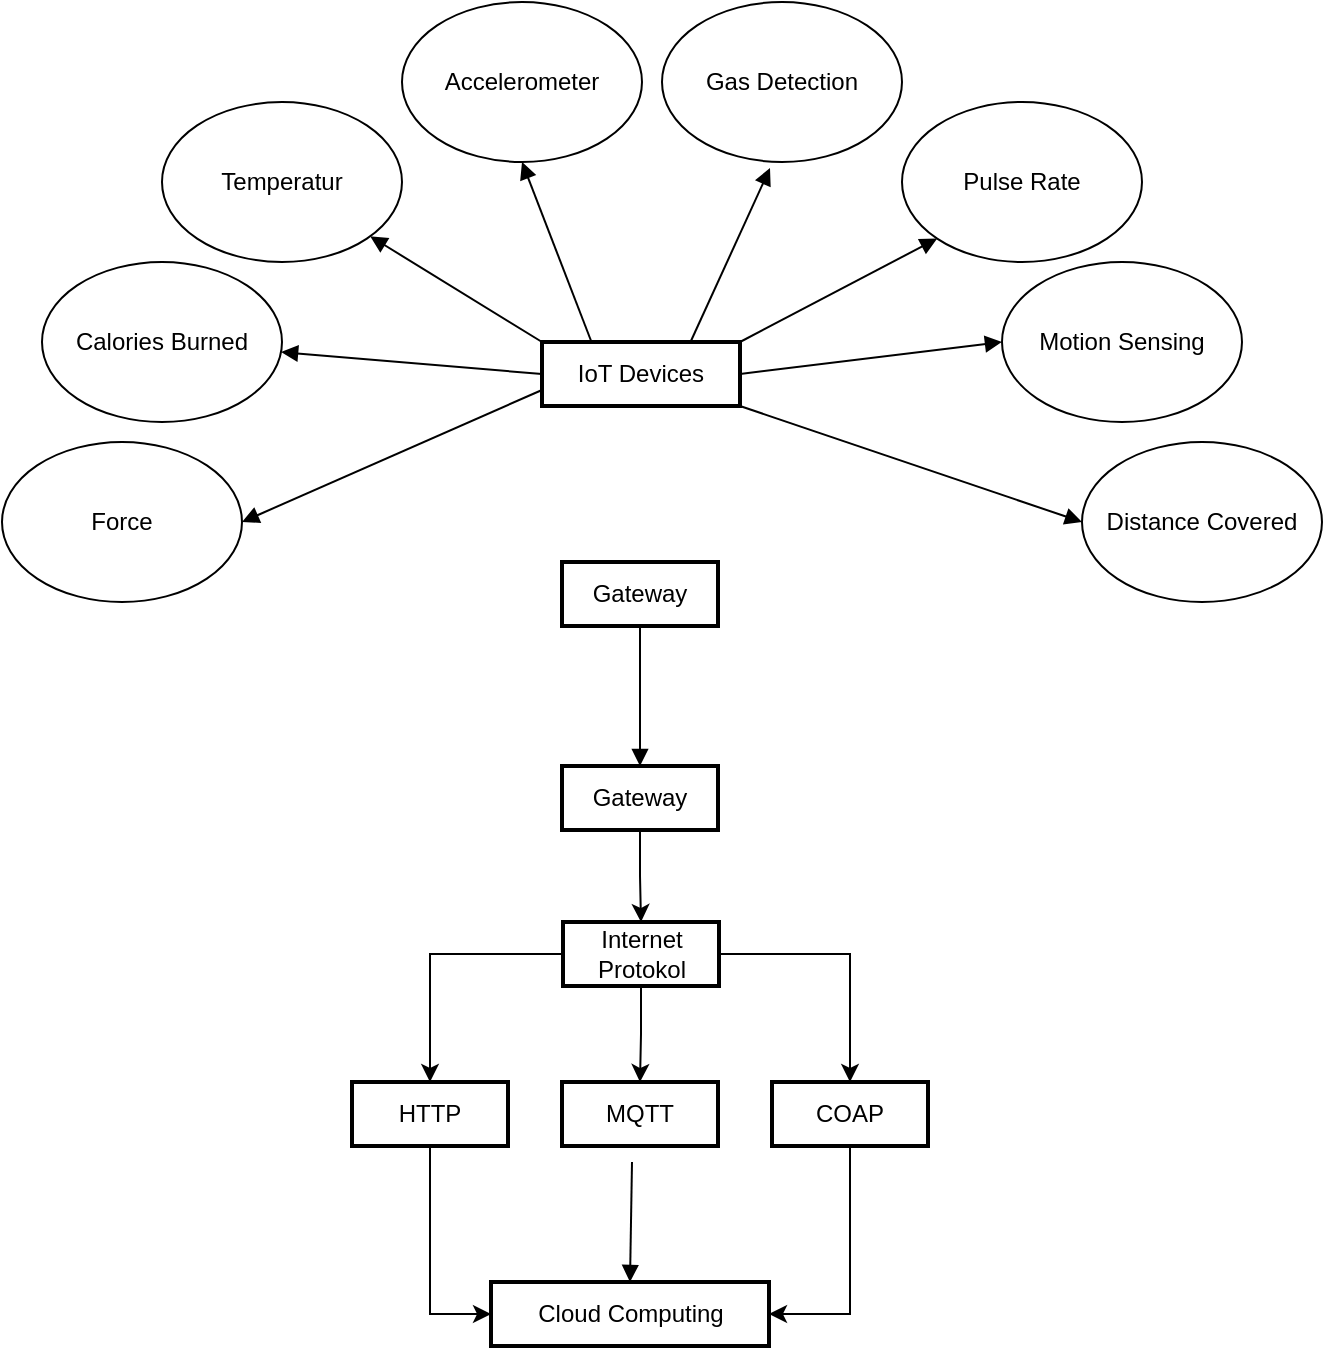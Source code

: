 <mxfile version="24.6.4" type="github">
  <diagram name="Page-1" id="T51pM6Pi1olheB1LY3zC">
    <mxGraphModel dx="2284" dy="1947" grid="1" gridSize="10" guides="1" tooltips="1" connect="1" arrows="1" fold="1" page="1" pageScale="1" pageWidth="850" pageHeight="1100" math="0" shadow="0">
      <root>
        <mxCell id="0" />
        <mxCell id="1" parent="0" />
        <mxCell id="2" value="IoT Devices" style="whiteSpace=wrap;strokeWidth=2;" parent="1" vertex="1">
          <mxGeometry x="20" y="-130" width="99" height="32" as="geometry" />
        </mxCell>
        <mxCell id="9oqEVo0XpmIQTY5gGPw8-28" value="" style="edgeStyle=orthogonalEdgeStyle;rounded=0;orthogonalLoop=1;jettySize=auto;html=1;" edge="1" parent="1" source="3" target="9oqEVo0XpmIQTY5gGPw8-27">
          <mxGeometry relative="1" as="geometry" />
        </mxCell>
        <mxCell id="3" value="Gateway" style="whiteSpace=wrap;strokeWidth=2;" parent="1" vertex="1">
          <mxGeometry x="30" y="82" width="78" height="32" as="geometry" />
        </mxCell>
        <mxCell id="4" value="Cloud Computing" style="whiteSpace=wrap;strokeWidth=2;" parent="1" vertex="1">
          <mxGeometry x="-5.5" y="340" width="139" height="32" as="geometry" />
        </mxCell>
        <mxCell id="11" value="" style="curved=1;startArrow=none;endArrow=block;entryX=0.5;entryY=0;exitX=0.5;exitY=1;exitDx=0;exitDy=0;" parent="1" source="9oqEVo0XpmIQTY5gGPw8-45" target="3" edge="1">
          <mxGeometry relative="1" as="geometry">
            <Array as="points" />
            <mxPoint x="70" y="20" as="sourcePoint" />
          </mxGeometry>
        </mxCell>
        <mxCell id="12" value="" style="curved=1;startArrow=none;endArrow=block;entryX=0.5;entryY=0;" parent="1" target="4" edge="1">
          <mxGeometry relative="1" as="geometry">
            <Array as="points" />
            <mxPoint x="65" y="280" as="sourcePoint" />
          </mxGeometry>
        </mxCell>
        <mxCell id="9oqEVo0XpmIQTY5gGPw8-18" value="Calories Burned" style="ellipse;whiteSpace=wrap;html=1;" vertex="1" parent="1">
          <mxGeometry x="-230" y="-170" width="120" height="80" as="geometry" />
        </mxCell>
        <mxCell id="9oqEVo0XpmIQTY5gGPw8-19" value="Temperatur" style="ellipse;whiteSpace=wrap;html=1;" vertex="1" parent="1">
          <mxGeometry x="-170" y="-250" width="120" height="80" as="geometry" />
        </mxCell>
        <mxCell id="9oqEVo0XpmIQTY5gGPw8-20" value="Force" style="ellipse;whiteSpace=wrap;html=1;" vertex="1" parent="1">
          <mxGeometry x="-250" y="-80" width="120" height="80" as="geometry" />
        </mxCell>
        <mxCell id="9oqEVo0XpmIQTY5gGPw8-21" value="Accelerometer" style="ellipse;whiteSpace=wrap;html=1;" vertex="1" parent="1">
          <mxGeometry x="-50" y="-300" width="120" height="80" as="geometry" />
        </mxCell>
        <mxCell id="9oqEVo0XpmIQTY5gGPw8-22" value="Gas Detection" style="ellipse;whiteSpace=wrap;html=1;" vertex="1" parent="1">
          <mxGeometry x="80" y="-300" width="120" height="80" as="geometry" />
        </mxCell>
        <mxCell id="9oqEVo0XpmIQTY5gGPw8-23" value="Pulse Rate" style="ellipse;whiteSpace=wrap;html=1;" vertex="1" parent="1">
          <mxGeometry x="200" y="-250" width="120" height="80" as="geometry" />
        </mxCell>
        <mxCell id="9oqEVo0XpmIQTY5gGPw8-24" value="HTTP" style="whiteSpace=wrap;strokeWidth=2;" vertex="1" parent="1">
          <mxGeometry x="-75" y="240" width="78" height="32" as="geometry" />
        </mxCell>
        <mxCell id="9oqEVo0XpmIQTY5gGPw8-25" value="MQTT" style="whiteSpace=wrap;strokeWidth=2;" vertex="1" parent="1">
          <mxGeometry x="30" y="240" width="78" height="32" as="geometry" />
        </mxCell>
        <mxCell id="9oqEVo0XpmIQTY5gGPw8-26" value="COAP" style="whiteSpace=wrap;strokeWidth=2;" vertex="1" parent="1">
          <mxGeometry x="135" y="240" width="78" height="32" as="geometry" />
        </mxCell>
        <mxCell id="9oqEVo0XpmIQTY5gGPw8-29" value="" style="edgeStyle=orthogonalEdgeStyle;rounded=0;orthogonalLoop=1;jettySize=auto;html=1;" edge="1" parent="1" source="9oqEVo0XpmIQTY5gGPw8-27" target="9oqEVo0XpmIQTY5gGPw8-25">
          <mxGeometry relative="1" as="geometry" />
        </mxCell>
        <mxCell id="9oqEVo0XpmIQTY5gGPw8-27" value="Internet Protokol" style="whiteSpace=wrap;strokeWidth=2;" vertex="1" parent="1">
          <mxGeometry x="30.5" y="160" width="78" height="32" as="geometry" />
        </mxCell>
        <mxCell id="9oqEVo0XpmIQTY5gGPw8-30" value="" style="edgeStyle=orthogonalEdgeStyle;rounded=0;orthogonalLoop=1;jettySize=auto;html=1;exitX=1;exitY=0.5;exitDx=0;exitDy=0;entryX=0.5;entryY=0;entryDx=0;entryDy=0;" edge="1" parent="1" source="9oqEVo0XpmIQTY5gGPw8-27" target="9oqEVo0XpmIQTY5gGPw8-26">
          <mxGeometry relative="1" as="geometry">
            <mxPoint x="80" y="202" as="sourcePoint" />
            <mxPoint x="79" y="250" as="targetPoint" />
          </mxGeometry>
        </mxCell>
        <mxCell id="9oqEVo0XpmIQTY5gGPw8-31" value="" style="edgeStyle=orthogonalEdgeStyle;rounded=0;orthogonalLoop=1;jettySize=auto;html=1;exitX=0;exitY=0.5;exitDx=0;exitDy=0;entryX=0.5;entryY=0;entryDx=0;entryDy=0;" edge="1" parent="1" source="9oqEVo0XpmIQTY5gGPw8-27" target="9oqEVo0XpmIQTY5gGPw8-24">
          <mxGeometry relative="1" as="geometry">
            <mxPoint x="119" y="186" as="sourcePoint" />
            <mxPoint x="184" y="250" as="targetPoint" />
          </mxGeometry>
        </mxCell>
        <mxCell id="9oqEVo0XpmIQTY5gGPw8-32" value="" style="edgeStyle=orthogonalEdgeStyle;rounded=0;orthogonalLoop=1;jettySize=auto;html=1;exitX=0.5;exitY=1;exitDx=0;exitDy=0;entryX=1;entryY=0.5;entryDx=0;entryDy=0;" edge="1" parent="1" source="9oqEVo0XpmIQTY5gGPw8-26" target="4">
          <mxGeometry relative="1" as="geometry">
            <mxPoint x="119" y="186" as="sourcePoint" />
            <mxPoint x="240" y="350" as="targetPoint" />
          </mxGeometry>
        </mxCell>
        <mxCell id="9oqEVo0XpmIQTY5gGPw8-33" value="" style="edgeStyle=orthogonalEdgeStyle;rounded=0;orthogonalLoop=1;jettySize=auto;html=1;exitX=0.5;exitY=1;exitDx=0;exitDy=0;entryX=0;entryY=0.5;entryDx=0;entryDy=0;" edge="1" parent="1" source="9oqEVo0XpmIQTY5gGPw8-24" target="4">
          <mxGeometry relative="1" as="geometry">
            <mxPoint x="41" y="186" as="sourcePoint" />
            <mxPoint x="-70" y="410" as="targetPoint" />
          </mxGeometry>
        </mxCell>
        <mxCell id="9oqEVo0XpmIQTY5gGPw8-34" value="Motion Sensing" style="ellipse;whiteSpace=wrap;html=1;" vertex="1" parent="1">
          <mxGeometry x="250" y="-170" width="120" height="80" as="geometry" />
        </mxCell>
        <mxCell id="9oqEVo0XpmIQTY5gGPw8-35" value="Distance Covered" style="ellipse;whiteSpace=wrap;html=1;" vertex="1" parent="1">
          <mxGeometry x="290" y="-80" width="120" height="80" as="geometry" />
        </mxCell>
        <mxCell id="9oqEVo0XpmIQTY5gGPw8-36" value="" style="curved=1;startArrow=none;endArrow=block;exitX=0;exitY=0.75;entryX=1;entryY=0.5;exitDx=0;exitDy=0;entryDx=0;entryDy=0;" edge="1" parent="1" source="2" target="9oqEVo0XpmIQTY5gGPw8-20">
          <mxGeometry relative="1" as="geometry">
            <Array as="points" />
            <mxPoint x="80" y="-88" as="sourcePoint" />
            <mxPoint x="79" y="92" as="targetPoint" />
          </mxGeometry>
        </mxCell>
        <mxCell id="9oqEVo0XpmIQTY5gGPw8-38" value="" style="curved=1;startArrow=none;endArrow=block;exitX=0;exitY=0.5;exitDx=0;exitDy=0;" edge="1" parent="1" source="2" target="9oqEVo0XpmIQTY5gGPw8-18">
          <mxGeometry relative="1" as="geometry">
            <Array as="points" />
            <mxPoint x="30" y="-96" as="sourcePoint" />
            <mxPoint x="-120" y="-30" as="targetPoint" />
          </mxGeometry>
        </mxCell>
        <mxCell id="9oqEVo0XpmIQTY5gGPw8-39" value="" style="curved=1;startArrow=none;endArrow=block;exitX=0.25;exitY=0;entryX=0.5;entryY=1;exitDx=0;exitDy=0;entryDx=0;entryDy=0;" edge="1" parent="1" source="2" target="9oqEVo0XpmIQTY5gGPw8-21">
          <mxGeometry relative="1" as="geometry">
            <Array as="points" />
            <mxPoint x="40" y="-86" as="sourcePoint" />
            <mxPoint x="-110" y="-20" as="targetPoint" />
          </mxGeometry>
        </mxCell>
        <mxCell id="9oqEVo0XpmIQTY5gGPw8-40" value="" style="curved=1;startArrow=none;endArrow=block;exitX=0.75;exitY=0;entryX=0.45;entryY=1.038;exitDx=0;exitDy=0;entryDx=0;entryDy=0;entryPerimeter=0;" edge="1" parent="1" source="2" target="9oqEVo0XpmIQTY5gGPw8-22">
          <mxGeometry relative="1" as="geometry">
            <Array as="points" />
            <mxPoint x="50" y="-76" as="sourcePoint" />
            <mxPoint x="-100" y="-10" as="targetPoint" />
          </mxGeometry>
        </mxCell>
        <mxCell id="9oqEVo0XpmIQTY5gGPw8-41" value="" style="curved=1;startArrow=none;endArrow=block;exitX=0;exitY=0;exitDx=0;exitDy=0;" edge="1" parent="1" source="2" target="9oqEVo0XpmIQTY5gGPw8-19">
          <mxGeometry relative="1" as="geometry">
            <Array as="points" />
            <mxPoint x="60" y="-66" as="sourcePoint" />
            <mxPoint x="-90" as="targetPoint" />
          </mxGeometry>
        </mxCell>
        <mxCell id="9oqEVo0XpmIQTY5gGPw8-42" value="" style="curved=1;startArrow=none;endArrow=block;exitX=1;exitY=1;entryX=0;entryY=0.5;exitDx=0;exitDy=0;entryDx=0;entryDy=0;" edge="1" parent="1" source="2" target="9oqEVo0XpmIQTY5gGPw8-35">
          <mxGeometry relative="1" as="geometry">
            <Array as="points" />
            <mxPoint x="70" y="-56" as="sourcePoint" />
            <mxPoint x="-80" y="10" as="targetPoint" />
          </mxGeometry>
        </mxCell>
        <mxCell id="9oqEVo0XpmIQTY5gGPw8-43" value="" style="curved=1;startArrow=none;endArrow=block;exitX=1;exitY=0;entryX=0;entryY=1;exitDx=0;exitDy=0;entryDx=0;entryDy=0;" edge="1" parent="1" source="2" target="9oqEVo0XpmIQTY5gGPw8-23">
          <mxGeometry relative="1" as="geometry">
            <Array as="points" />
            <mxPoint x="70" y="-56" as="sourcePoint" />
            <mxPoint x="-80" y="10" as="targetPoint" />
          </mxGeometry>
        </mxCell>
        <mxCell id="9oqEVo0XpmIQTY5gGPw8-44" value="" style="curved=1;startArrow=none;endArrow=block;exitX=1;exitY=0.5;entryX=0;entryY=0.5;exitDx=0;exitDy=0;entryDx=0;entryDy=0;" edge="1" parent="1" source="2" target="9oqEVo0XpmIQTY5gGPw8-34">
          <mxGeometry relative="1" as="geometry">
            <Array as="points" />
            <mxPoint x="80" y="-46" as="sourcePoint" />
            <mxPoint x="-70" y="20" as="targetPoint" />
          </mxGeometry>
        </mxCell>
        <mxCell id="9oqEVo0XpmIQTY5gGPw8-45" value="Gateway" style="whiteSpace=wrap;strokeWidth=2;" vertex="1" parent="1">
          <mxGeometry x="30" y="-20" width="78" height="32" as="geometry" />
        </mxCell>
      </root>
    </mxGraphModel>
  </diagram>
</mxfile>
